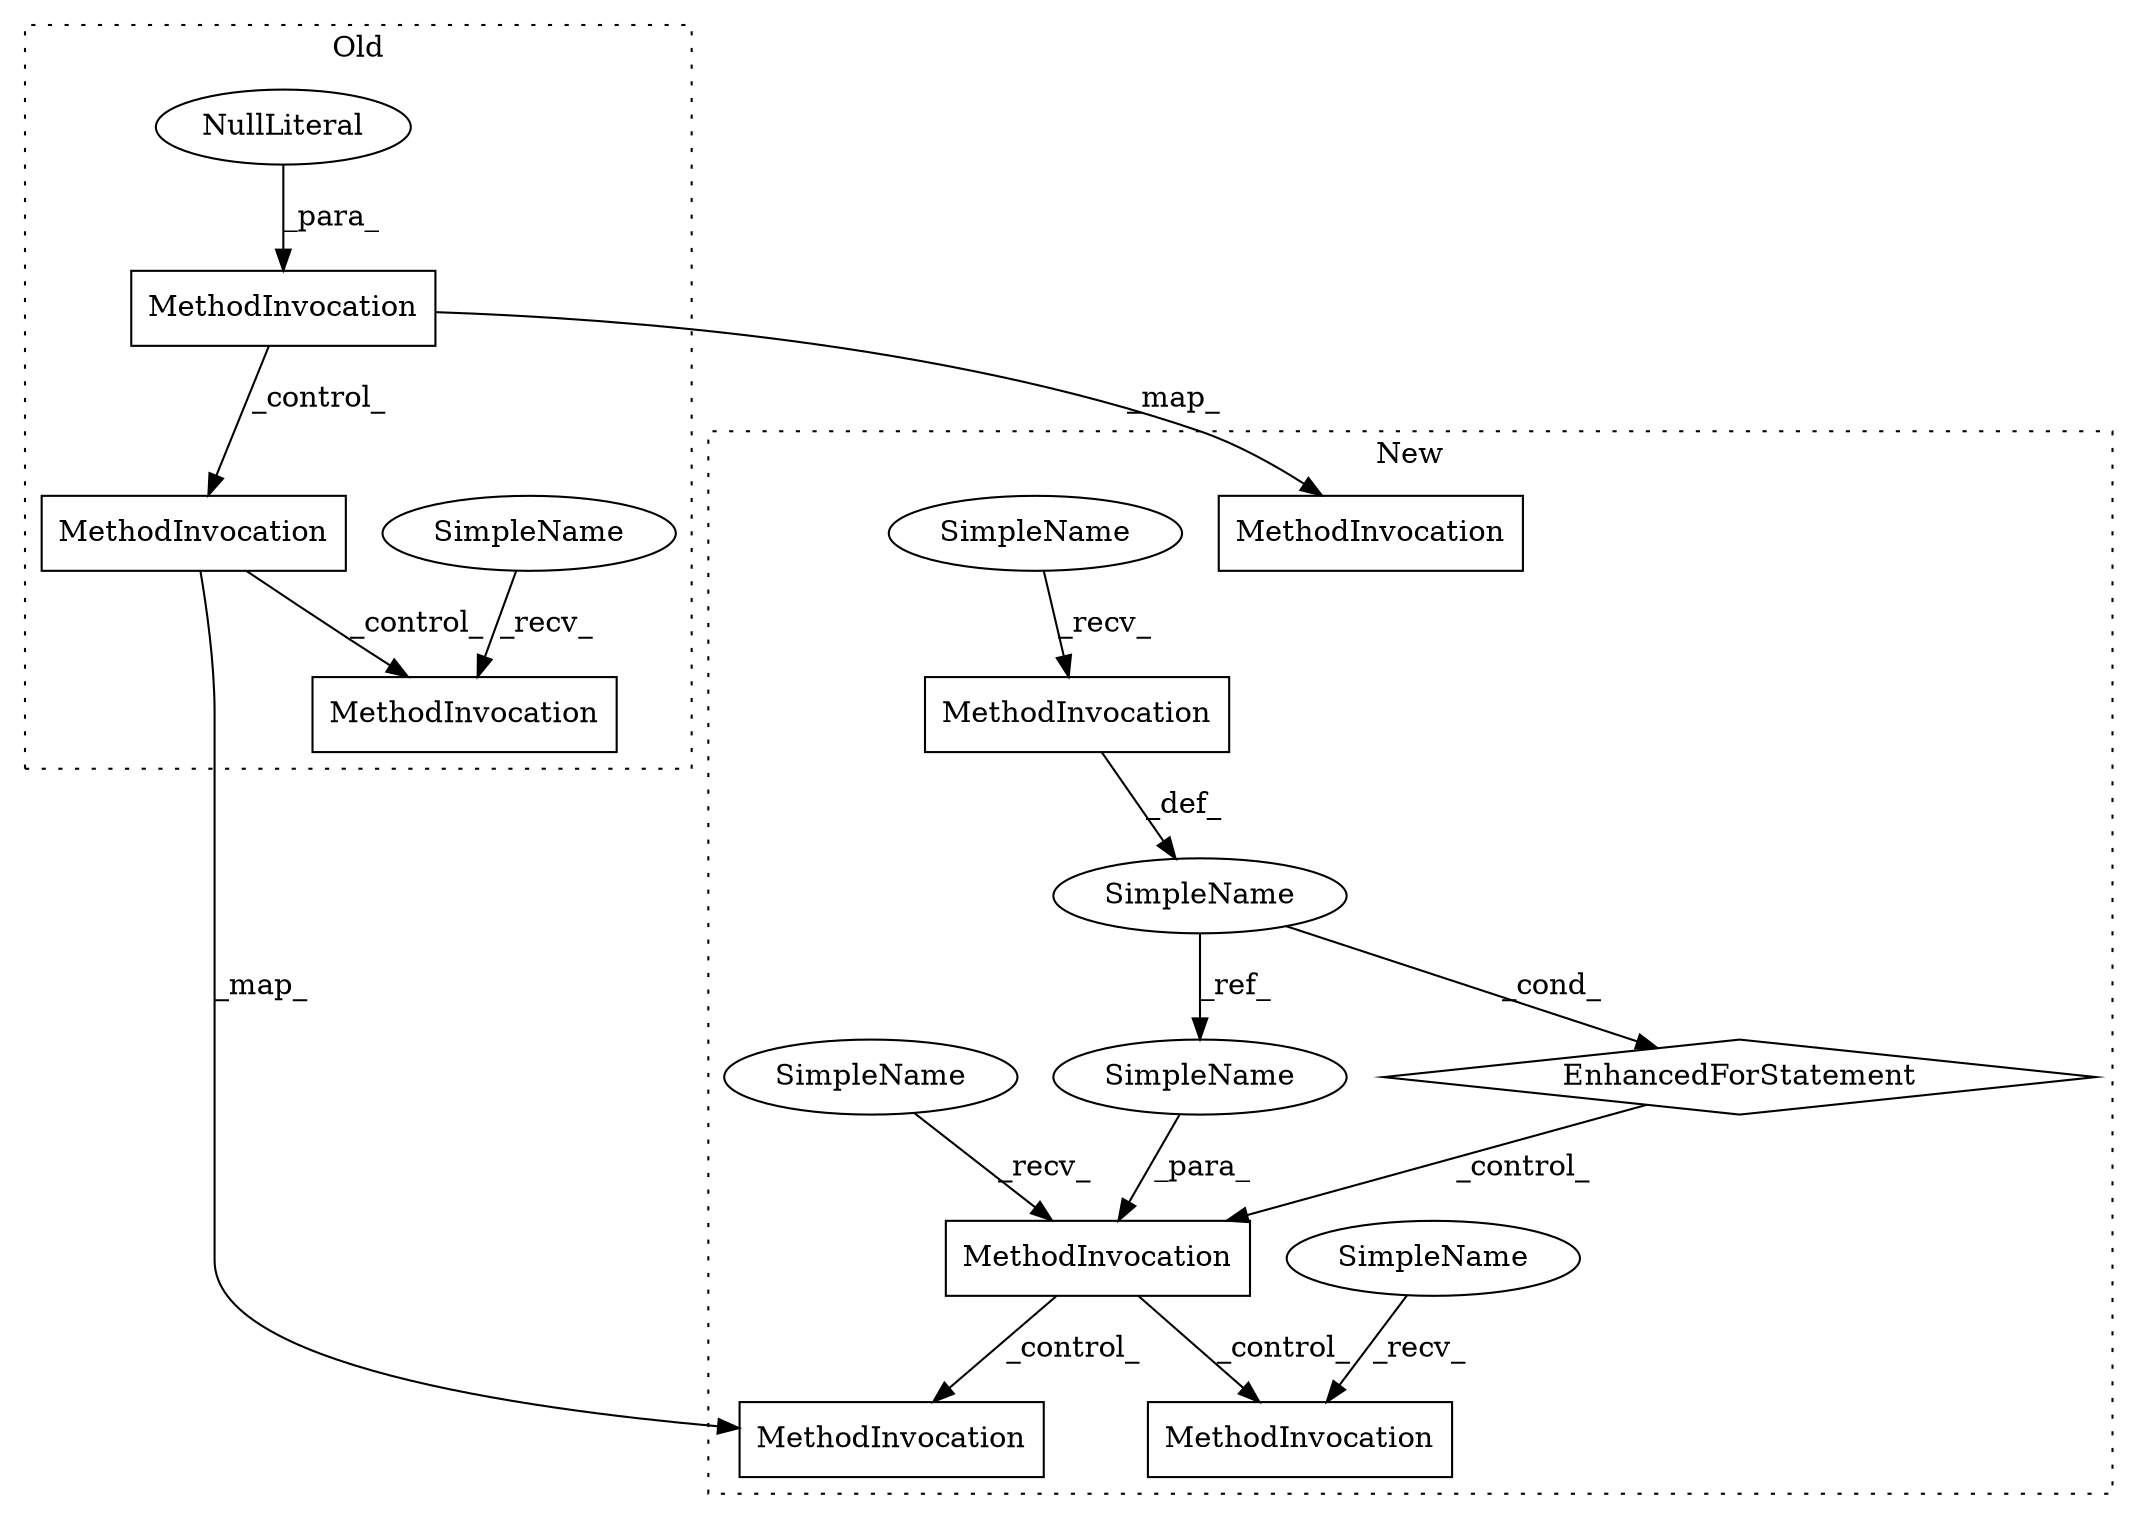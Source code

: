 digraph G {
subgraph cluster0 {
4 [label="MethodInvocation" a="32" s="3937" l="13" shape="box"];
5 [label="MethodInvocation" a="32" s="3548,3582" l="5,1" shape="box"];
6 [label="MethodInvocation" a="32" s="4075" l="14" shape="box"];
9 [label="NullLiteral" a="33" s="3578" l="4" shape="ellipse"];
13 [label="SimpleName" a="42" s="4072" l="2" shape="ellipse"];
label = "Old";
style="dotted";
}
subgraph cluster1 {
1 [label="MethodInvocation" a="32" s="3368" l="13" shape="box"];
2 [label="MethodInvocation" a="32" s="2768,2801" l="10,1" shape="box"];
3 [label="MethodInvocation" a="32" s="2845" l="10" shape="box"];
7 [label="MethodInvocation" a="32" s="2882,2899" l="13,1" shape="box"];
8 [label="MethodInvocation" a="32" s="3352" l="9" shape="box"];
10 [label="SimpleName" a="42" s="3333" l="18" shape="ellipse"];
11 [label="SimpleName" a="42" s="2835" l="9" shape="ellipse"];
12 [label="SimpleName" a="42" s="2895" l="4" shape="ellipse"];
14 [label="SimpleName" a="42" s="2879" l="2" shape="ellipse"];
15 [label="SimpleName" a="42" s="2828" l="4" shape="ellipse"];
16 [label="EnhancedForStatement" a="70" s="2816,2855" l="5,2" shape="diamond"];
label = "New";
style="dotted";
}
3 -> 15 [label="_def_"];
4 -> 6 [label="_control_"];
4 -> 1 [label="_map_"];
5 -> 2 [label="_map_"];
5 -> 4 [label="_control_"];
7 -> 1 [label="_control_"];
7 -> 8 [label="_control_"];
9 -> 5 [label="_para_"];
10 -> 8 [label="_recv_"];
11 -> 3 [label="_recv_"];
12 -> 7 [label="_para_"];
13 -> 6 [label="_recv_"];
14 -> 7 [label="_recv_"];
15 -> 16 [label="_cond_"];
15 -> 12 [label="_ref_"];
16 -> 7 [label="_control_"];
}
